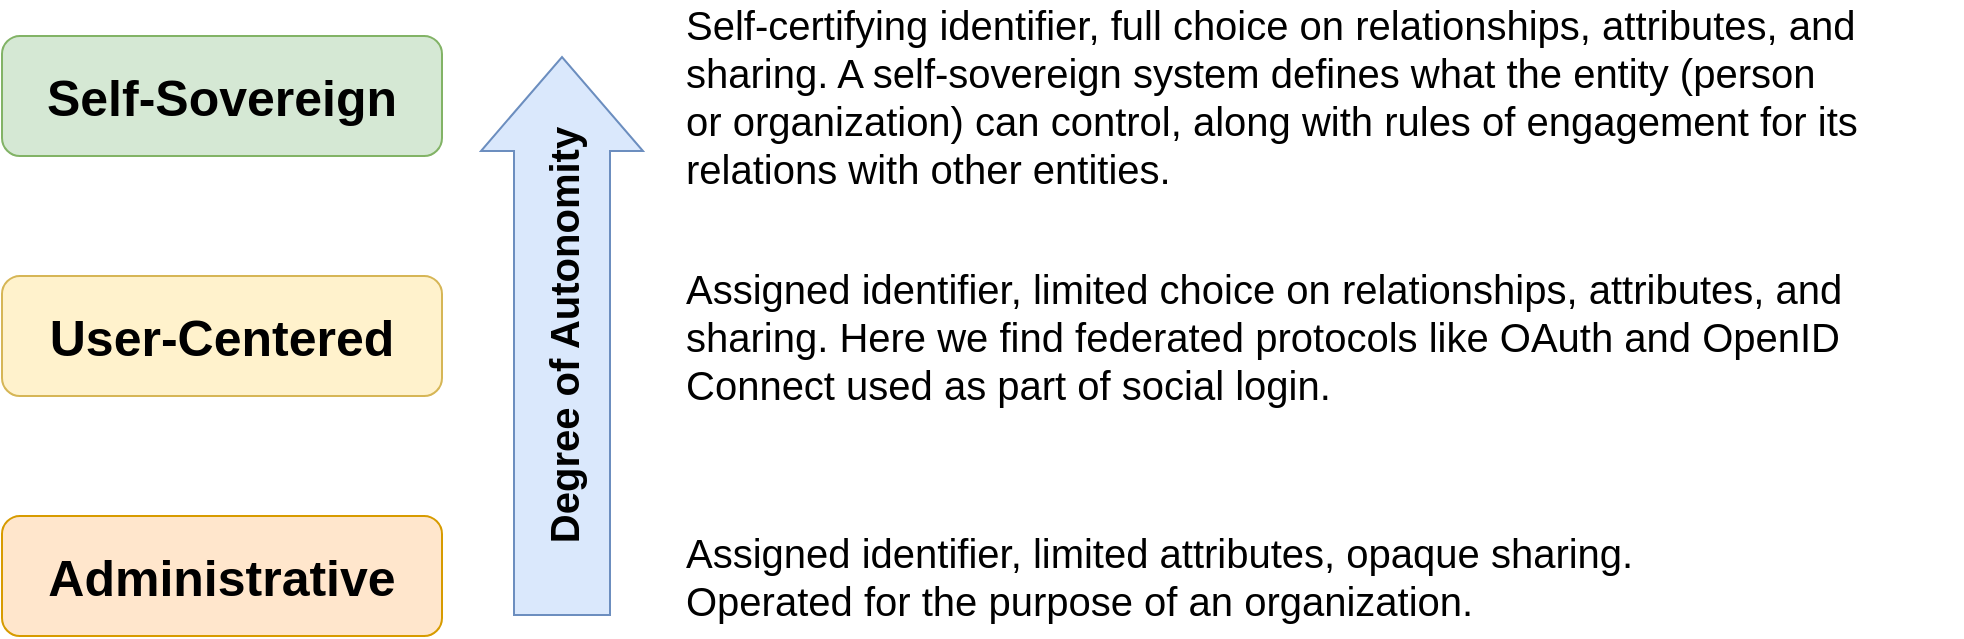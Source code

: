 <mxfile version="21.1.2" type="device">
  <diagram name="Page-1" id="z-tie_zs8F83n3zij0be">
    <mxGraphModel dx="2074" dy="1214" grid="1" gridSize="10" guides="1" tooltips="1" connect="1" arrows="1" fold="1" page="1" pageScale="1" pageWidth="1169" pageHeight="827" math="0" shadow="0">
      <root>
        <mxCell id="0" />
        <mxCell id="1" parent="0" />
        <mxCell id="mqt8-4aocLQocp0UYeci-1" value="&lt;font style=&quot;font-size: 25px;&quot;&gt;&lt;b&gt;Self-Sovereign&lt;/b&gt;&lt;/font&gt;" style="rounded=1;whiteSpace=wrap;html=1;fillColor=#d5e8d4;strokeColor=#82b366;" vertex="1" parent="1">
          <mxGeometry x="180" y="160" width="220" height="60" as="geometry" />
        </mxCell>
        <mxCell id="mqt8-4aocLQocp0UYeci-2" value="&lt;font style=&quot;font-size: 25px;&quot;&gt;&lt;b&gt;User-Centered&lt;/b&gt;&lt;/font&gt;" style="rounded=1;whiteSpace=wrap;html=1;fillColor=#fff2cc;strokeColor=#d6b656;" vertex="1" parent="1">
          <mxGeometry x="180" y="280" width="220" height="60" as="geometry" />
        </mxCell>
        <mxCell id="mqt8-4aocLQocp0UYeci-3" value="&lt;font style=&quot;font-size: 25px;&quot;&gt;&lt;b&gt;Administrative&lt;/b&gt;&lt;/font&gt;" style="rounded=1;whiteSpace=wrap;html=1;fillColor=#ffe6cc;strokeColor=#d79b00;" vertex="1" parent="1">
          <mxGeometry x="180" y="400" width="220" height="60" as="geometry" />
        </mxCell>
        <mxCell id="mqt8-4aocLQocp0UYeci-4" value="" style="shape=flexArrow;endArrow=classic;html=1;rounded=0;width=48;endSize=15.33;endWidth=32;fillColor=#dae8fc;strokeColor=#6c8ebf;" edge="1" parent="1">
          <mxGeometry width="50" height="50" relative="1" as="geometry">
            <mxPoint x="460" y="450" as="sourcePoint" />
            <mxPoint x="460" y="170" as="targetPoint" />
          </mxGeometry>
        </mxCell>
        <mxCell id="mqt8-4aocLQocp0UYeci-5" value="Degree of Autonomity" style="edgeLabel;html=1;align=center;verticalAlign=middle;resizable=0;points=[];rotation=270;labelBackgroundColor=none;fontSize=20;fontStyle=1" vertex="1" connectable="0" parent="mqt8-4aocLQocp0UYeci-4">
          <mxGeometry relative="1" as="geometry">
            <mxPoint as="offset" />
          </mxGeometry>
        </mxCell>
        <mxCell id="mqt8-4aocLQocp0UYeci-6" value="&lt;font style=&quot;font-size: 20px;&quot;&gt;Assigned identifier, limited attributes, opaque sharing. &lt;br&gt;Operated for the purpose of an organization.&lt;/font&gt;" style="text;html=1;strokeColor=none;fillColor=none;align=left;verticalAlign=middle;whiteSpace=wrap;rounded=0;" vertex="1" parent="1">
          <mxGeometry x="520" y="400" width="640" height="60" as="geometry" />
        </mxCell>
        <mxCell id="mqt8-4aocLQocp0UYeci-7" value="&lt;font style=&quot;font-size: 20px;&quot;&gt;Assigned identifier, limited choice on relationships, attributes, and sharing. Here we find federated protocols like OAuth and OpenID Connect used as part of social login.&lt;/font&gt;" style="text;html=1;strokeColor=none;fillColor=none;align=left;verticalAlign=middle;whiteSpace=wrap;rounded=0;" vertex="1" parent="1">
          <mxGeometry x="520" y="280" width="640" height="60" as="geometry" />
        </mxCell>
        <mxCell id="mqt8-4aocLQocp0UYeci-8" value="&lt;font style=&quot;font-size: 20px;&quot;&gt;Self-certifying identifier, full choice on relationships, attributes, and sharing. A self-sovereign system defines what the entity (person or&amp;nbsp;&lt;/font&gt;&lt;span style=&quot;font-size: 20px; background-color: initial;&quot;&gt;organization) can control, along with rules of engagement for its relations with other&amp;nbsp;&lt;/span&gt;&lt;span style=&quot;font-size: 20px; background-color: initial;&quot;&gt;entities.&lt;/span&gt;&lt;span style=&quot;font-size: 20px; background-color: initial;&quot;&gt;&lt;br&gt;&lt;/span&gt;" style="text;html=1;strokeColor=none;fillColor=none;align=left;verticalAlign=middle;whiteSpace=wrap;rounded=0;" vertex="1" parent="1">
          <mxGeometry x="520" y="160" width="640" height="60" as="geometry" />
        </mxCell>
      </root>
    </mxGraphModel>
  </diagram>
</mxfile>

